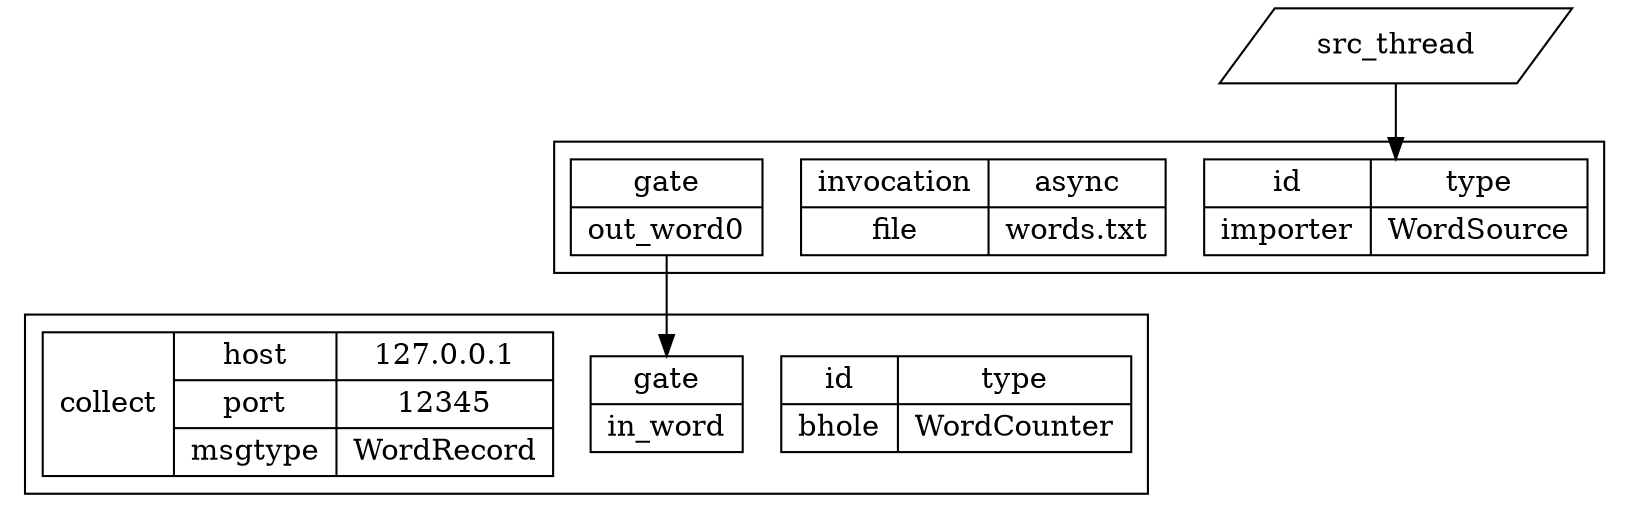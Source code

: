 digraph WC_dst
{
	//compound=true;			??????
	threadpool1 [shape=polygon,sides=4,skew=.4,label="src_thread"]
	node [shape=record]
	
	subgraph cluster1
	{
		block1 [label="{id|importer}|{type|WordSource}"]
		foo1 [label="{invocation|file}|{async|words.txt}"]
		gate1 [label="{gate|out_word0}"]
	}

	subgraph cluster2
	{
		block2 [label="{id|bhole}|{type|WordCounter}"];
		gate2 [label="{gate|in_word}"];
		
		//subgraph cluster_collect
		//{
			block_collect [label="collect|{host|port|msgtype}|{127.0.0.1|12345|WordRecord}"];
			//block_collect2 [label="{collect|{host|127.0.0.1}|{port|12345}|{msgtype|WordRecord}}"];
			//block_collect3 [label="{collect3|{host|port|msgtype}|{127.0.0.1|12345|WordRecord}}"];
		//}
	}

	gate1 -> gate2;
	//block1 -> block2 [ltail=cluster1,lhead=cluster2];
	threadpool1 -> block1 [lhead=cluster1];

}